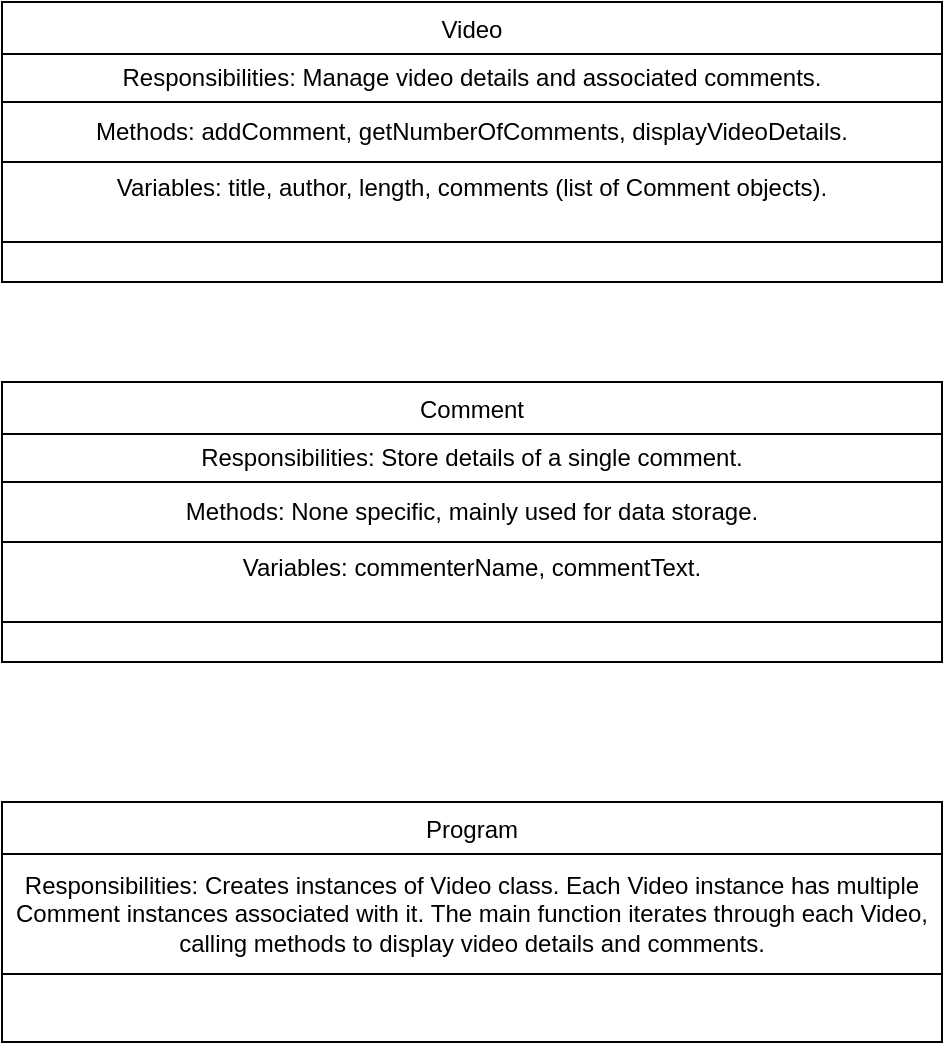 <mxfile version="22.1.2" type="device">
  <diagram id="C5RBs43oDa-KdzZeNtuy" name="Page-1">
    <mxGraphModel dx="472" dy="827" grid="1" gridSize="10" guides="1" tooltips="1" connect="1" arrows="1" fold="1" page="1" pageScale="1" pageWidth="827" pageHeight="1169" math="0" shadow="0">
      <root>
        <mxCell id="WIyWlLk6GJQsqaUBKTNV-0" />
        <mxCell id="WIyWlLk6GJQsqaUBKTNV-1" parent="WIyWlLk6GJQsqaUBKTNV-0" />
        <mxCell id="zkfFHV4jXpPFQw0GAbJ--0" value="Video" style="swimlane;fontStyle=0;align=center;verticalAlign=top;childLayout=stackLayout;horizontal=1;startSize=26;horizontalStack=0;resizeParent=1;resizeLast=0;collapsible=1;marginBottom=0;rounded=0;shadow=0;strokeWidth=1;" parent="WIyWlLk6GJQsqaUBKTNV-1" vertex="1">
          <mxGeometry x="130" width="470" height="140" as="geometry">
            <mxRectangle x="230" y="140" width="160" height="26" as="alternateBounds" />
          </mxGeometry>
        </mxCell>
        <mxCell id="BqpMoivB5N_b9oYjNqz1-0" value="Responsibilities: Manage video details and associated comments." style="whiteSpace=wrap;html=1;" vertex="1" parent="zkfFHV4jXpPFQw0GAbJ--0">
          <mxGeometry y="26" width="470" height="24" as="geometry" />
        </mxCell>
        <mxCell id="BqpMoivB5N_b9oYjNqz1-1" style="edgeStyle=orthogonalEdgeStyle;rounded=0;orthogonalLoop=1;jettySize=auto;html=1;exitX=0.5;exitY=1;exitDx=0;exitDy=0;" edge="1" parent="zkfFHV4jXpPFQw0GAbJ--0" source="BqpMoivB5N_b9oYjNqz1-0" target="BqpMoivB5N_b9oYjNqz1-0">
          <mxGeometry relative="1" as="geometry" />
        </mxCell>
        <mxCell id="BqpMoivB5N_b9oYjNqz1-2" value="Methods: addComment, getNumberOfComments, displayVideoDetails." style="whiteSpace=wrap;html=1;" vertex="1" parent="zkfFHV4jXpPFQw0GAbJ--0">
          <mxGeometry y="50" width="470" height="30" as="geometry" />
        </mxCell>
        <mxCell id="BqpMoivB5N_b9oYjNqz1-3" value="&lt;div&gt;Variables: title, author, length, comments (list of Comment objects).&lt;/div&gt;&lt;div&gt;&lt;br&gt;&lt;/div&gt;" style="whiteSpace=wrap;html=1;" vertex="1" parent="zkfFHV4jXpPFQw0GAbJ--0">
          <mxGeometry y="80" width="470" height="40" as="geometry" />
        </mxCell>
        <mxCell id="zkfFHV4jXpPFQw0GAbJ--6" value="Comment" style="swimlane;fontStyle=0;align=center;verticalAlign=top;childLayout=stackLayout;horizontal=1;startSize=26;horizontalStack=0;resizeParent=1;resizeLast=0;collapsible=1;marginBottom=0;rounded=0;shadow=0;strokeWidth=1;" parent="WIyWlLk6GJQsqaUBKTNV-1" vertex="1">
          <mxGeometry x="130" y="190" width="470" height="140" as="geometry">
            <mxRectangle x="130" y="380" width="160" height="26" as="alternateBounds" />
          </mxGeometry>
        </mxCell>
        <mxCell id="BqpMoivB5N_b9oYjNqz1-4" value="Responsibilities: Store details of a single comment." style="whiteSpace=wrap;html=1;" vertex="1" parent="zkfFHV4jXpPFQw0GAbJ--6">
          <mxGeometry y="26" width="470" height="24" as="geometry" />
        </mxCell>
        <mxCell id="BqpMoivB5N_b9oYjNqz1-5" value="Methods: None specific, mainly used for data storage." style="whiteSpace=wrap;html=1;" vertex="1" parent="zkfFHV4jXpPFQw0GAbJ--6">
          <mxGeometry y="50" width="470" height="30" as="geometry" />
        </mxCell>
        <mxCell id="BqpMoivB5N_b9oYjNqz1-6" value="&lt;div&gt;Variables: commenterName, commentText.&lt;/div&gt;&lt;div&gt;&lt;br&gt;&lt;/div&gt;" style="whiteSpace=wrap;html=1;" vertex="1" parent="zkfFHV4jXpPFQw0GAbJ--6">
          <mxGeometry y="80" width="470" height="40" as="geometry" />
        </mxCell>
        <mxCell id="zkfFHV4jXpPFQw0GAbJ--13" value="Program" style="swimlane;fontStyle=0;align=center;verticalAlign=top;childLayout=stackLayout;horizontal=1;startSize=26;horizontalStack=0;resizeParent=1;resizeLast=0;collapsible=1;marginBottom=0;rounded=0;shadow=0;strokeWidth=1;" parent="WIyWlLk6GJQsqaUBKTNV-1" vertex="1">
          <mxGeometry x="130" y="400" width="470" height="120" as="geometry">
            <mxRectangle x="340" y="380" width="170" height="26" as="alternateBounds" />
          </mxGeometry>
        </mxCell>
        <mxCell id="BqpMoivB5N_b9oYjNqz1-7" value="Responsibilities: Creates instances of Video class.&amp;nbsp;Each Video instance has multiple Comment instances associated with it.&amp;nbsp;The main function iterates through each Video, calling methods to display video details and comments." style="whiteSpace=wrap;html=1;" vertex="1" parent="zkfFHV4jXpPFQw0GAbJ--13">
          <mxGeometry y="26" width="470" height="60" as="geometry" />
        </mxCell>
      </root>
    </mxGraphModel>
  </diagram>
</mxfile>
